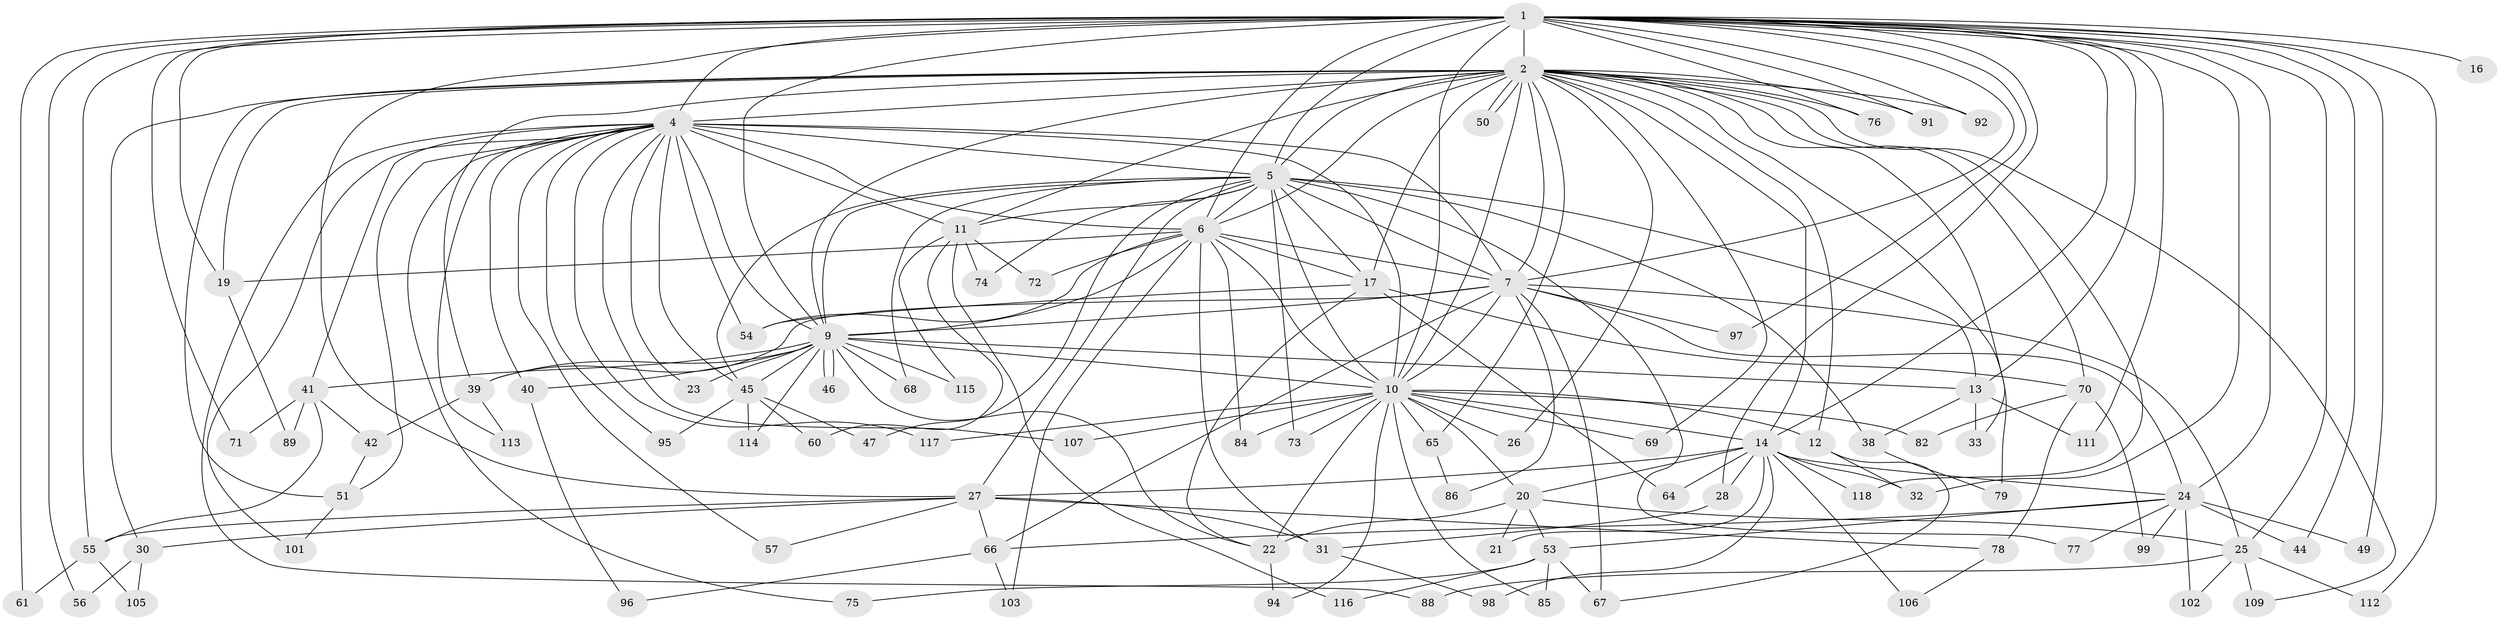 // Generated by graph-tools (version 1.1) at 2025/23/03/03/25 07:23:43]
// undirected, 92 vertices, 214 edges
graph export_dot {
graph [start="1"]
  node [color=gray90,style=filled];
  1 [super="+3"];
  2 [super="+110"];
  4 [super="+15"];
  5 [super="+8"];
  6 [super="+36"];
  7 [super="+80"];
  9 [super="+37"];
  10 [super="+48"];
  11 [super="+29"];
  12;
  13 [super="+63"];
  14 [super="+119"];
  16 [super="+18"];
  17 [super="+35"];
  19 [super="+43"];
  20;
  21;
  22 [super="+93"];
  23;
  24 [super="+34"];
  25 [super="+58"];
  26;
  27 [super="+52"];
  28;
  30;
  31 [super="+100"];
  32 [super="+59"];
  33;
  38;
  39 [super="+81"];
  40;
  41;
  42;
  44;
  45 [super="+104"];
  46;
  47;
  49;
  50;
  51 [super="+87"];
  53 [super="+108"];
  54 [super="+62"];
  55 [super="+83"];
  56;
  57;
  60;
  61;
  64;
  65;
  66 [super="+90"];
  67;
  68;
  69;
  70;
  71;
  72;
  73;
  74;
  75;
  76;
  77;
  78;
  79;
  82;
  84;
  85;
  86;
  88;
  89;
  91;
  92;
  94;
  95;
  96;
  97;
  98;
  99;
  101;
  102;
  103;
  105;
  106;
  107;
  109;
  111;
  112;
  113;
  114;
  115;
  116;
  117;
  118;
  1 -- 2 [weight=2];
  1 -- 4 [weight=2];
  1 -- 5 [weight=4];
  1 -- 6 [weight=2];
  1 -- 7 [weight=2];
  1 -- 9 [weight=2];
  1 -- 10 [weight=2];
  1 -- 13;
  1 -- 14;
  1 -- 32;
  1 -- 55;
  1 -- 76;
  1 -- 91;
  1 -- 97;
  1 -- 71;
  1 -- 16 [weight=2];
  1 -- 24;
  1 -- 28;
  1 -- 92;
  1 -- 44;
  1 -- 111;
  1 -- 112;
  1 -- 49;
  1 -- 56;
  1 -- 61;
  1 -- 27;
  1 -- 25;
  1 -- 19;
  2 -- 4;
  2 -- 5 [weight=2];
  2 -- 6;
  2 -- 7;
  2 -- 9 [weight=2];
  2 -- 10;
  2 -- 11;
  2 -- 12;
  2 -- 17;
  2 -- 19;
  2 -- 26;
  2 -- 30;
  2 -- 33;
  2 -- 39;
  2 -- 50;
  2 -- 50;
  2 -- 51;
  2 -- 65;
  2 -- 69;
  2 -- 70;
  2 -- 76;
  2 -- 79;
  2 -- 91;
  2 -- 92;
  2 -- 109;
  2 -- 118;
  2 -- 14;
  4 -- 5 [weight=2];
  4 -- 6 [weight=2];
  4 -- 7 [weight=2];
  4 -- 9;
  4 -- 10;
  4 -- 23;
  4 -- 41;
  4 -- 57;
  4 -- 75;
  4 -- 88;
  4 -- 95;
  4 -- 113;
  4 -- 11;
  4 -- 101;
  4 -- 40;
  4 -- 107;
  4 -- 117;
  4 -- 54;
  4 -- 45;
  4 -- 51;
  5 -- 6 [weight=2];
  5 -- 7 [weight=2];
  5 -- 9 [weight=2];
  5 -- 10 [weight=2];
  5 -- 11;
  5 -- 38;
  5 -- 73;
  5 -- 77;
  5 -- 68;
  5 -- 74;
  5 -- 45;
  5 -- 47;
  5 -- 27;
  5 -- 17;
  5 -- 13;
  6 -- 7;
  6 -- 9;
  6 -- 10;
  6 -- 17;
  6 -- 19;
  6 -- 72;
  6 -- 84;
  6 -- 103;
  6 -- 31;
  6 -- 54;
  7 -- 9 [weight=2];
  7 -- 10;
  7 -- 24;
  7 -- 25;
  7 -- 39;
  7 -- 66;
  7 -- 67;
  7 -- 86;
  7 -- 97;
  9 -- 10;
  9 -- 13;
  9 -- 22;
  9 -- 23;
  9 -- 40;
  9 -- 41;
  9 -- 45;
  9 -- 46;
  9 -- 46;
  9 -- 68;
  9 -- 114;
  9 -- 115;
  9 -- 39;
  10 -- 12;
  10 -- 14;
  10 -- 20;
  10 -- 26;
  10 -- 65;
  10 -- 69;
  10 -- 73;
  10 -- 82;
  10 -- 84;
  10 -- 85;
  10 -- 94;
  10 -- 107;
  10 -- 117;
  10 -- 22;
  11 -- 72;
  11 -- 74;
  11 -- 115;
  11 -- 116;
  11 -- 60;
  12 -- 67;
  12 -- 32;
  13 -- 33;
  13 -- 38;
  13 -- 111;
  14 -- 20;
  14 -- 21;
  14 -- 27;
  14 -- 28;
  14 -- 32;
  14 -- 64;
  14 -- 98;
  14 -- 106;
  14 -- 118;
  14 -- 24;
  17 -- 22;
  17 -- 64;
  17 -- 54;
  17 -- 70;
  19 -- 89;
  20 -- 21;
  20 -- 25;
  20 -- 53;
  20 -- 22;
  22 -- 94;
  24 -- 53;
  24 -- 77;
  24 -- 99;
  24 -- 102;
  24 -- 49;
  24 -- 66;
  24 -- 44;
  25 -- 88;
  25 -- 112;
  25 -- 102;
  25 -- 109;
  27 -- 30;
  27 -- 31;
  27 -- 57;
  27 -- 78;
  27 -- 66;
  27 -- 55;
  28 -- 31;
  30 -- 56;
  30 -- 105;
  31 -- 98;
  38 -- 79;
  39 -- 42;
  39 -- 113;
  40 -- 96;
  41 -- 42;
  41 -- 55;
  41 -- 71;
  41 -- 89;
  42 -- 51;
  45 -- 47;
  45 -- 60;
  45 -- 95;
  45 -- 114;
  51 -- 101;
  53 -- 75;
  53 -- 85;
  53 -- 67;
  53 -- 116;
  55 -- 61;
  55 -- 105;
  65 -- 86;
  66 -- 96;
  66 -- 103;
  70 -- 78;
  70 -- 82;
  70 -- 99;
  78 -- 106;
}
